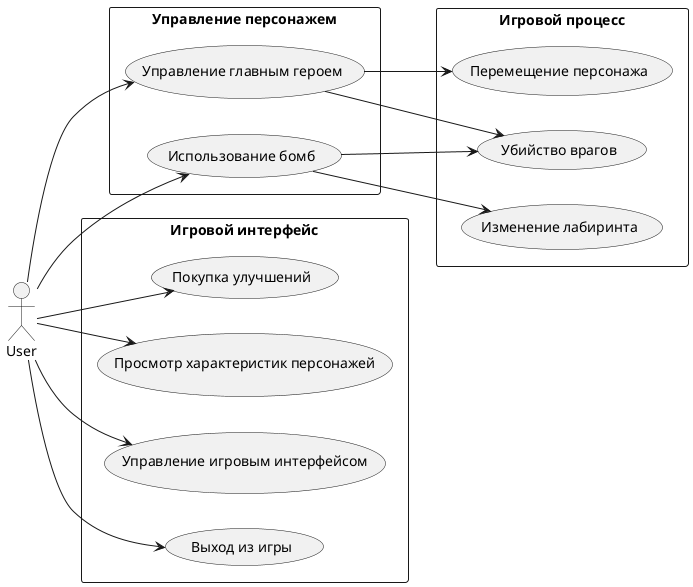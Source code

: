@startuml
left to right direction
skinparam packageStyle rectangle
actor User as U
rectangle "Управление персонажем" {
  usecase "Управление главным героем" as UC1
  usecase "Использование бомб" as UC6
}

rectangle "Игровой процесс" {
  usecase "Изменение лабиринта" as UC10
  usecase "Перемещение персонажа" as UC3
  usecase "Убийство врагов" as UC4
}

rectangle "Игровой интерфейс" {
  usecase "Покупка улучшений" as UC5
  usecase "Просмотр характеристик персонажей" as UC7
  usecase "Управление игровым интерфейсом" as UC8
  usecase "Выход из игры" as UC9
}

U --> UC1
UC1 --> UC3
UC1 --> UC4
UC6 --> UC4
UC6 --> UC10
U --> UC5
U --> UC6
U --> UC7
U --> UC8
U --> UC9
@enduml
